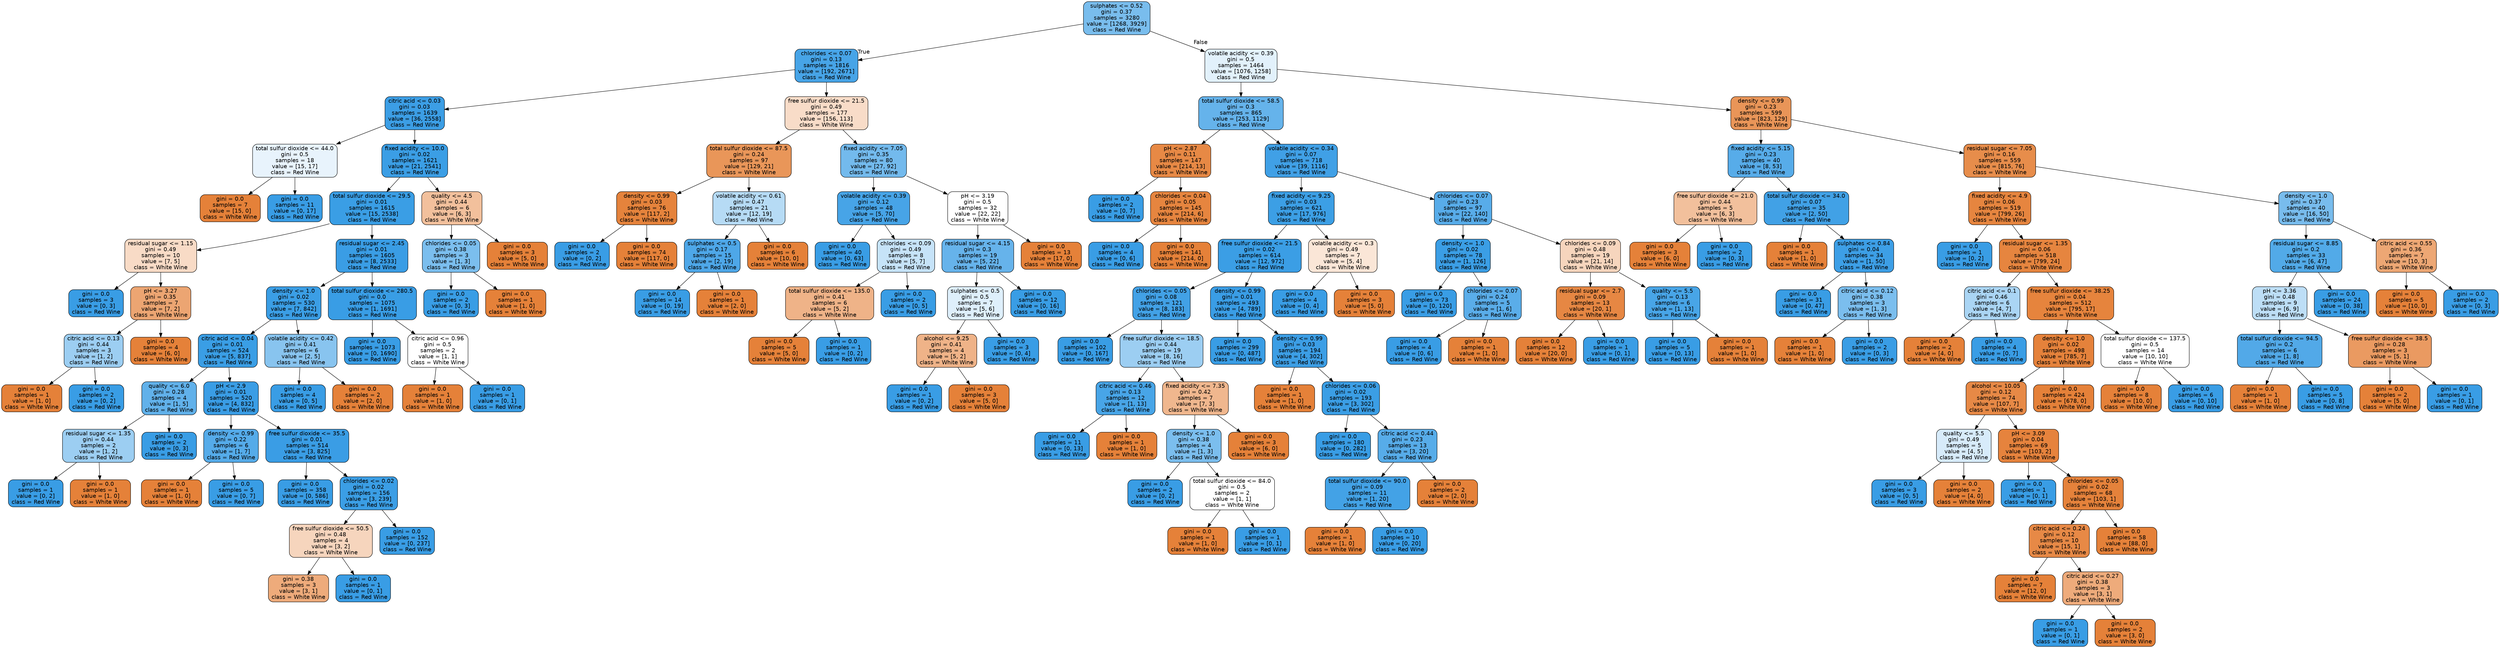 digraph Tree {
node [shape=box, style="filled, rounded", color="black", fontname="helvetica"] ;
edge [fontname="helvetica"] ;
0 [label="sulphates <= 0.52\ngini = 0.37\nsamples = 3280\nvalue = [1268, 3929]\nclass = Red Wine", fillcolor="#79bded"] ;
1 [label="chlorides <= 0.07\ngini = 0.13\nsamples = 1816\nvalue = [192, 2671]\nclass = Red Wine", fillcolor="#47a4e7"] ;
0 -> 1 [labeldistance=2.5, labelangle=45, headlabel="True"] ;
2 [label="citric acid <= 0.03\ngini = 0.03\nsamples = 1639\nvalue = [36, 2558]\nclass = Red Wine", fillcolor="#3c9ee5"] ;
1 -> 2 ;
3 [label="total sulfur dioxide <= 44.0\ngini = 0.5\nsamples = 18\nvalue = [15, 17]\nclass = Red Wine", fillcolor="#e8f3fc"] ;
2 -> 3 ;
4 [label="gini = 0.0\nsamples = 7\nvalue = [15, 0]\nclass = White Wine", fillcolor="#e58139"] ;
3 -> 4 ;
5 [label="gini = 0.0\nsamples = 11\nvalue = [0, 17]\nclass = Red Wine", fillcolor="#399de5"] ;
3 -> 5 ;
6 [label="fixed acidity <= 10.0\ngini = 0.02\nsamples = 1621\nvalue = [21, 2541]\nclass = Red Wine", fillcolor="#3b9ee5"] ;
2 -> 6 ;
7 [label="total sulfur dioxide <= 29.5\ngini = 0.01\nsamples = 1615\nvalue = [15, 2538]\nclass = Red Wine", fillcolor="#3a9ee5"] ;
6 -> 7 ;
8 [label="residual sugar <= 1.15\ngini = 0.49\nsamples = 10\nvalue = [7, 5]\nclass = White Wine", fillcolor="#f8dbc6"] ;
7 -> 8 ;
9 [label="gini = 0.0\nsamples = 3\nvalue = [0, 3]\nclass = Red Wine", fillcolor="#399de5"] ;
8 -> 9 ;
10 [label="pH <= 3.27\ngini = 0.35\nsamples = 7\nvalue = [7, 2]\nclass = White Wine", fillcolor="#eca572"] ;
8 -> 10 ;
11 [label="citric acid <= 0.13\ngini = 0.44\nsamples = 3\nvalue = [1, 2]\nclass = Red Wine", fillcolor="#9ccef2"] ;
10 -> 11 ;
12 [label="gini = 0.0\nsamples = 1\nvalue = [1, 0]\nclass = White Wine", fillcolor="#e58139"] ;
11 -> 12 ;
13 [label="gini = 0.0\nsamples = 2\nvalue = [0, 2]\nclass = Red Wine", fillcolor="#399de5"] ;
11 -> 13 ;
14 [label="gini = 0.0\nsamples = 4\nvalue = [6, 0]\nclass = White Wine", fillcolor="#e58139"] ;
10 -> 14 ;
15 [label="residual sugar <= 2.45\ngini = 0.01\nsamples = 1605\nvalue = [8, 2533]\nclass = Red Wine", fillcolor="#3a9de5"] ;
7 -> 15 ;
16 [label="density <= 1.0\ngini = 0.02\nsamples = 530\nvalue = [7, 842]\nclass = Red Wine", fillcolor="#3b9ee5"] ;
15 -> 16 ;
17 [label="citric acid <= 0.04\ngini = 0.01\nsamples = 524\nvalue = [5, 837]\nclass = Red Wine", fillcolor="#3a9ee5"] ;
16 -> 17 ;
18 [label="quality <= 6.0\ngini = 0.28\nsamples = 4\nvalue = [1, 5]\nclass = Red Wine", fillcolor="#61b1ea"] ;
17 -> 18 ;
19 [label="residual sugar <= 1.35\ngini = 0.44\nsamples = 2\nvalue = [1, 2]\nclass = Red Wine", fillcolor="#9ccef2"] ;
18 -> 19 ;
20 [label="gini = 0.0\nsamples = 1\nvalue = [0, 2]\nclass = Red Wine", fillcolor="#399de5"] ;
19 -> 20 ;
21 [label="gini = 0.0\nsamples = 1\nvalue = [1, 0]\nclass = White Wine", fillcolor="#e58139"] ;
19 -> 21 ;
22 [label="gini = 0.0\nsamples = 2\nvalue = [0, 3]\nclass = Red Wine", fillcolor="#399de5"] ;
18 -> 22 ;
23 [label="pH <= 2.9\ngini = 0.01\nsamples = 520\nvalue = [4, 832]\nclass = Red Wine", fillcolor="#3a9de5"] ;
17 -> 23 ;
24 [label="density <= 0.99\ngini = 0.22\nsamples = 6\nvalue = [1, 7]\nclass = Red Wine", fillcolor="#55abe9"] ;
23 -> 24 ;
25 [label="gini = 0.0\nsamples = 1\nvalue = [1, 0]\nclass = White Wine", fillcolor="#e58139"] ;
24 -> 25 ;
26 [label="gini = 0.0\nsamples = 5\nvalue = [0, 7]\nclass = Red Wine", fillcolor="#399de5"] ;
24 -> 26 ;
27 [label="free sulfur dioxide <= 35.5\ngini = 0.01\nsamples = 514\nvalue = [3, 825]\nclass = Red Wine", fillcolor="#3a9de5"] ;
23 -> 27 ;
28 [label="gini = 0.0\nsamples = 358\nvalue = [0, 586]\nclass = Red Wine", fillcolor="#399de5"] ;
27 -> 28 ;
29 [label="chlorides <= 0.02\ngini = 0.02\nsamples = 156\nvalue = [3, 239]\nclass = Red Wine", fillcolor="#3b9ee5"] ;
27 -> 29 ;
30 [label="free sulfur dioxide <= 50.5\ngini = 0.48\nsamples = 4\nvalue = [3, 2]\nclass = White Wine", fillcolor="#f6d5bd"] ;
29 -> 30 ;
31 [label="gini = 0.38\nsamples = 3\nvalue = [3, 1]\nclass = White Wine", fillcolor="#eeab7b"] ;
30 -> 31 ;
32 [label="gini = 0.0\nsamples = 1\nvalue = [0, 1]\nclass = Red Wine", fillcolor="#399de5"] ;
30 -> 32 ;
33 [label="gini = 0.0\nsamples = 152\nvalue = [0, 237]\nclass = Red Wine", fillcolor="#399de5"] ;
29 -> 33 ;
34 [label="volatile acidity <= 0.42\ngini = 0.41\nsamples = 6\nvalue = [2, 5]\nclass = Red Wine", fillcolor="#88c4ef"] ;
16 -> 34 ;
35 [label="gini = 0.0\nsamples = 4\nvalue = [0, 5]\nclass = Red Wine", fillcolor="#399de5"] ;
34 -> 35 ;
36 [label="gini = 0.0\nsamples = 2\nvalue = [2, 0]\nclass = White Wine", fillcolor="#e58139"] ;
34 -> 36 ;
37 [label="total sulfur dioxide <= 280.5\ngini = 0.0\nsamples = 1075\nvalue = [1, 1691]\nclass = Red Wine", fillcolor="#399de5"] ;
15 -> 37 ;
38 [label="gini = 0.0\nsamples = 1073\nvalue = [0, 1690]\nclass = Red Wine", fillcolor="#399de5"] ;
37 -> 38 ;
39 [label="citric acid <= 0.96\ngini = 0.5\nsamples = 2\nvalue = [1, 1]\nclass = White Wine", fillcolor="#ffffff"] ;
37 -> 39 ;
40 [label="gini = 0.0\nsamples = 1\nvalue = [1, 0]\nclass = White Wine", fillcolor="#e58139"] ;
39 -> 40 ;
41 [label="gini = 0.0\nsamples = 1\nvalue = [0, 1]\nclass = Red Wine", fillcolor="#399de5"] ;
39 -> 41 ;
42 [label="quality <= 4.5\ngini = 0.44\nsamples = 6\nvalue = [6, 3]\nclass = White Wine", fillcolor="#f2c09c"] ;
6 -> 42 ;
43 [label="chlorides <= 0.05\ngini = 0.38\nsamples = 3\nvalue = [1, 3]\nclass = Red Wine", fillcolor="#7bbeee"] ;
42 -> 43 ;
44 [label="gini = 0.0\nsamples = 2\nvalue = [0, 3]\nclass = Red Wine", fillcolor="#399de5"] ;
43 -> 44 ;
45 [label="gini = 0.0\nsamples = 1\nvalue = [1, 0]\nclass = White Wine", fillcolor="#e58139"] ;
43 -> 45 ;
46 [label="gini = 0.0\nsamples = 3\nvalue = [5, 0]\nclass = White Wine", fillcolor="#e58139"] ;
42 -> 46 ;
47 [label="free sulfur dioxide <= 21.5\ngini = 0.49\nsamples = 177\nvalue = [156, 113]\nclass = White Wine", fillcolor="#f8dcc8"] ;
1 -> 47 ;
48 [label="total sulfur dioxide <= 87.5\ngini = 0.24\nsamples = 97\nvalue = [129, 21]\nclass = White Wine", fillcolor="#e99659"] ;
47 -> 48 ;
49 [label="density <= 0.99\ngini = 0.03\nsamples = 76\nvalue = [117, 2]\nclass = White Wine", fillcolor="#e5833c"] ;
48 -> 49 ;
50 [label="gini = 0.0\nsamples = 2\nvalue = [0, 2]\nclass = Red Wine", fillcolor="#399de5"] ;
49 -> 50 ;
51 [label="gini = 0.0\nsamples = 74\nvalue = [117, 0]\nclass = White Wine", fillcolor="#e58139"] ;
49 -> 51 ;
52 [label="volatile acidity <= 0.61\ngini = 0.47\nsamples = 21\nvalue = [12, 19]\nclass = Red Wine", fillcolor="#b6dbf5"] ;
48 -> 52 ;
53 [label="sulphates <= 0.5\ngini = 0.17\nsamples = 15\nvalue = [2, 19]\nclass = Red Wine", fillcolor="#4ea7e8"] ;
52 -> 53 ;
54 [label="gini = 0.0\nsamples = 14\nvalue = [0, 19]\nclass = Red Wine", fillcolor="#399de5"] ;
53 -> 54 ;
55 [label="gini = 0.0\nsamples = 1\nvalue = [2, 0]\nclass = White Wine", fillcolor="#e58139"] ;
53 -> 55 ;
56 [label="gini = 0.0\nsamples = 6\nvalue = [10, 0]\nclass = White Wine", fillcolor="#e58139"] ;
52 -> 56 ;
57 [label="fixed acidity <= 7.05\ngini = 0.35\nsamples = 80\nvalue = [27, 92]\nclass = Red Wine", fillcolor="#73baed"] ;
47 -> 57 ;
58 [label="volatile acidity <= 0.39\ngini = 0.12\nsamples = 48\nvalue = [5, 70]\nclass = Red Wine", fillcolor="#47a4e7"] ;
57 -> 58 ;
59 [label="gini = 0.0\nsamples = 40\nvalue = [0, 63]\nclass = Red Wine", fillcolor="#399de5"] ;
58 -> 59 ;
60 [label="chlorides <= 0.09\ngini = 0.49\nsamples = 8\nvalue = [5, 7]\nclass = Red Wine", fillcolor="#c6e3f8"] ;
58 -> 60 ;
61 [label="total sulfur dioxide <= 135.0\ngini = 0.41\nsamples = 6\nvalue = [5, 2]\nclass = White Wine", fillcolor="#efb388"] ;
60 -> 61 ;
62 [label="gini = 0.0\nsamples = 5\nvalue = [5, 0]\nclass = White Wine", fillcolor="#e58139"] ;
61 -> 62 ;
63 [label="gini = 0.0\nsamples = 1\nvalue = [0, 2]\nclass = Red Wine", fillcolor="#399de5"] ;
61 -> 63 ;
64 [label="gini = 0.0\nsamples = 2\nvalue = [0, 5]\nclass = Red Wine", fillcolor="#399de5"] ;
60 -> 64 ;
65 [label="pH <= 3.19\ngini = 0.5\nsamples = 32\nvalue = [22, 22]\nclass = White Wine", fillcolor="#ffffff"] ;
57 -> 65 ;
66 [label="residual sugar <= 4.15\ngini = 0.3\nsamples = 19\nvalue = [5, 22]\nclass = Red Wine", fillcolor="#66b3eb"] ;
65 -> 66 ;
67 [label="sulphates <= 0.5\ngini = 0.5\nsamples = 7\nvalue = [5, 6]\nclass = Red Wine", fillcolor="#deeffb"] ;
66 -> 67 ;
68 [label="alcohol <= 9.25\ngini = 0.41\nsamples = 4\nvalue = [5, 2]\nclass = White Wine", fillcolor="#efb388"] ;
67 -> 68 ;
69 [label="gini = 0.0\nsamples = 1\nvalue = [0, 2]\nclass = Red Wine", fillcolor="#399de5"] ;
68 -> 69 ;
70 [label="gini = 0.0\nsamples = 3\nvalue = [5, 0]\nclass = White Wine", fillcolor="#e58139"] ;
68 -> 70 ;
71 [label="gini = 0.0\nsamples = 3\nvalue = [0, 4]\nclass = Red Wine", fillcolor="#399de5"] ;
67 -> 71 ;
72 [label="gini = 0.0\nsamples = 12\nvalue = [0, 16]\nclass = Red Wine", fillcolor="#399de5"] ;
66 -> 72 ;
73 [label="gini = 0.0\nsamples = 13\nvalue = [17, 0]\nclass = White Wine", fillcolor="#e58139"] ;
65 -> 73 ;
74 [label="volatile acidity <= 0.39\ngini = 0.5\nsamples = 1464\nvalue = [1076, 1258]\nclass = Red Wine", fillcolor="#e2f1fb"] ;
0 -> 74 [labeldistance=2.5, labelangle=-45, headlabel="False"] ;
75 [label="total sulfur dioxide <= 58.5\ngini = 0.3\nsamples = 865\nvalue = [253, 1129]\nclass = Red Wine", fillcolor="#65b3eb"] ;
74 -> 75 ;
76 [label="pH <= 2.87\ngini = 0.11\nsamples = 147\nvalue = [214, 13]\nclass = White Wine", fillcolor="#e78945"] ;
75 -> 76 ;
77 [label="gini = 0.0\nsamples = 2\nvalue = [0, 7]\nclass = Red Wine", fillcolor="#399de5"] ;
76 -> 77 ;
78 [label="chlorides <= 0.04\ngini = 0.05\nsamples = 145\nvalue = [214, 6]\nclass = White Wine", fillcolor="#e6853f"] ;
76 -> 78 ;
79 [label="gini = 0.0\nsamples = 4\nvalue = [0, 6]\nclass = Red Wine", fillcolor="#399de5"] ;
78 -> 79 ;
80 [label="gini = 0.0\nsamples = 141\nvalue = [214, 0]\nclass = White Wine", fillcolor="#e58139"] ;
78 -> 80 ;
81 [label="volatile acidity <= 0.34\ngini = 0.07\nsamples = 718\nvalue = [39, 1116]\nclass = Red Wine", fillcolor="#40a0e6"] ;
75 -> 81 ;
82 [label="fixed acidity <= 9.25\ngini = 0.03\nsamples = 621\nvalue = [17, 976]\nclass = Red Wine", fillcolor="#3c9fe5"] ;
81 -> 82 ;
83 [label="free sulfur dioxide <= 21.5\ngini = 0.02\nsamples = 614\nvalue = [12, 972]\nclass = Red Wine", fillcolor="#3b9ee5"] ;
82 -> 83 ;
84 [label="chlorides <= 0.05\ngini = 0.08\nsamples = 121\nvalue = [8, 183]\nclass = Red Wine", fillcolor="#42a1e6"] ;
83 -> 84 ;
85 [label="gini = 0.0\nsamples = 102\nvalue = [0, 167]\nclass = Red Wine", fillcolor="#399de5"] ;
84 -> 85 ;
86 [label="free sulfur dioxide <= 18.5\ngini = 0.44\nsamples = 19\nvalue = [8, 16]\nclass = Red Wine", fillcolor="#9ccef2"] ;
84 -> 86 ;
87 [label="citric acid <= 0.46\ngini = 0.13\nsamples = 12\nvalue = [1, 13]\nclass = Red Wine", fillcolor="#48a5e7"] ;
86 -> 87 ;
88 [label="gini = 0.0\nsamples = 11\nvalue = [0, 13]\nclass = Red Wine", fillcolor="#399de5"] ;
87 -> 88 ;
89 [label="gini = 0.0\nsamples = 1\nvalue = [1, 0]\nclass = White Wine", fillcolor="#e58139"] ;
87 -> 89 ;
90 [label="fixed acidity <= 7.35\ngini = 0.42\nsamples = 7\nvalue = [7, 3]\nclass = White Wine", fillcolor="#f0b78e"] ;
86 -> 90 ;
91 [label="density <= 1.0\ngini = 0.38\nsamples = 4\nvalue = [1, 3]\nclass = Red Wine", fillcolor="#7bbeee"] ;
90 -> 91 ;
92 [label="gini = 0.0\nsamples = 2\nvalue = [0, 2]\nclass = Red Wine", fillcolor="#399de5"] ;
91 -> 92 ;
93 [label="total sulfur dioxide <= 84.0\ngini = 0.5\nsamples = 2\nvalue = [1, 1]\nclass = White Wine", fillcolor="#ffffff"] ;
91 -> 93 ;
94 [label="gini = 0.0\nsamples = 1\nvalue = [1, 0]\nclass = White Wine", fillcolor="#e58139"] ;
93 -> 94 ;
95 [label="gini = 0.0\nsamples = 1\nvalue = [0, 1]\nclass = Red Wine", fillcolor="#399de5"] ;
93 -> 95 ;
96 [label="gini = 0.0\nsamples = 3\nvalue = [6, 0]\nclass = White Wine", fillcolor="#e58139"] ;
90 -> 96 ;
97 [label="density <= 0.99\ngini = 0.01\nsamples = 493\nvalue = [4, 789]\nclass = Red Wine", fillcolor="#3a9de5"] ;
83 -> 97 ;
98 [label="gini = 0.0\nsamples = 299\nvalue = [0, 487]\nclass = Red Wine", fillcolor="#399de5"] ;
97 -> 98 ;
99 [label="density <= 0.99\ngini = 0.03\nsamples = 194\nvalue = [4, 302]\nclass = Red Wine", fillcolor="#3c9ee5"] ;
97 -> 99 ;
100 [label="gini = 0.0\nsamples = 1\nvalue = [1, 0]\nclass = White Wine", fillcolor="#e58139"] ;
99 -> 100 ;
101 [label="chlorides <= 0.06\ngini = 0.02\nsamples = 193\nvalue = [3, 302]\nclass = Red Wine", fillcolor="#3b9ee5"] ;
99 -> 101 ;
102 [label="gini = 0.0\nsamples = 180\nvalue = [0, 282]\nclass = Red Wine", fillcolor="#399de5"] ;
101 -> 102 ;
103 [label="citric acid <= 0.44\ngini = 0.23\nsamples = 13\nvalue = [3, 20]\nclass = Red Wine", fillcolor="#57ace9"] ;
101 -> 103 ;
104 [label="total sulfur dioxide <= 90.0\ngini = 0.09\nsamples = 11\nvalue = [1, 20]\nclass = Red Wine", fillcolor="#43a2e6"] ;
103 -> 104 ;
105 [label="gini = 0.0\nsamples = 1\nvalue = [1, 0]\nclass = White Wine", fillcolor="#e58139"] ;
104 -> 105 ;
106 [label="gini = 0.0\nsamples = 10\nvalue = [0, 20]\nclass = Red Wine", fillcolor="#399de5"] ;
104 -> 106 ;
107 [label="gini = 0.0\nsamples = 2\nvalue = [2, 0]\nclass = White Wine", fillcolor="#e58139"] ;
103 -> 107 ;
108 [label="volatile acidity <= 0.3\ngini = 0.49\nsamples = 7\nvalue = [5, 4]\nclass = White Wine", fillcolor="#fae6d7"] ;
82 -> 108 ;
109 [label="gini = 0.0\nsamples = 4\nvalue = [0, 4]\nclass = Red Wine", fillcolor="#399de5"] ;
108 -> 109 ;
110 [label="gini = 0.0\nsamples = 3\nvalue = [5, 0]\nclass = White Wine", fillcolor="#e58139"] ;
108 -> 110 ;
111 [label="chlorides <= 0.07\ngini = 0.23\nsamples = 97\nvalue = [22, 140]\nclass = Red Wine", fillcolor="#58ace9"] ;
81 -> 111 ;
112 [label="density <= 1.0\ngini = 0.02\nsamples = 78\nvalue = [1, 126]\nclass = Red Wine", fillcolor="#3b9ee5"] ;
111 -> 112 ;
113 [label="gini = 0.0\nsamples = 73\nvalue = [0, 120]\nclass = Red Wine", fillcolor="#399de5"] ;
112 -> 113 ;
114 [label="chlorides <= 0.07\ngini = 0.24\nsamples = 5\nvalue = [1, 6]\nclass = Red Wine", fillcolor="#5aade9"] ;
112 -> 114 ;
115 [label="gini = 0.0\nsamples = 4\nvalue = [0, 6]\nclass = Red Wine", fillcolor="#399de5"] ;
114 -> 115 ;
116 [label="gini = 0.0\nsamples = 1\nvalue = [1, 0]\nclass = White Wine", fillcolor="#e58139"] ;
114 -> 116 ;
117 [label="chlorides <= 0.09\ngini = 0.48\nsamples = 19\nvalue = [21, 14]\nclass = White Wine", fillcolor="#f6d5bd"] ;
111 -> 117 ;
118 [label="residual sugar <= 2.7\ngini = 0.09\nsamples = 13\nvalue = [20, 1]\nclass = White Wine", fillcolor="#e68743"] ;
117 -> 118 ;
119 [label="gini = 0.0\nsamples = 12\nvalue = [20, 0]\nclass = White Wine", fillcolor="#e58139"] ;
118 -> 119 ;
120 [label="gini = 0.0\nsamples = 1\nvalue = [0, 1]\nclass = Red Wine", fillcolor="#399de5"] ;
118 -> 120 ;
121 [label="quality <= 5.5\ngini = 0.13\nsamples = 6\nvalue = [1, 13]\nclass = Red Wine", fillcolor="#48a5e7"] ;
117 -> 121 ;
122 [label="gini = 0.0\nsamples = 5\nvalue = [0, 13]\nclass = Red Wine", fillcolor="#399de5"] ;
121 -> 122 ;
123 [label="gini = 0.0\nsamples = 1\nvalue = [1, 0]\nclass = White Wine", fillcolor="#e58139"] ;
121 -> 123 ;
124 [label="density <= 0.99\ngini = 0.23\nsamples = 599\nvalue = [823, 129]\nclass = White Wine", fillcolor="#e99558"] ;
74 -> 124 ;
125 [label="fixed acidity <= 5.15\ngini = 0.23\nsamples = 40\nvalue = [8, 53]\nclass = Red Wine", fillcolor="#57ace9"] ;
124 -> 125 ;
126 [label="free sulfur dioxide <= 21.0\ngini = 0.44\nsamples = 5\nvalue = [6, 3]\nclass = White Wine", fillcolor="#f2c09c"] ;
125 -> 126 ;
127 [label="gini = 0.0\nsamples = 3\nvalue = [6, 0]\nclass = White Wine", fillcolor="#e58139"] ;
126 -> 127 ;
128 [label="gini = 0.0\nsamples = 2\nvalue = [0, 3]\nclass = Red Wine", fillcolor="#399de5"] ;
126 -> 128 ;
129 [label="total sulfur dioxide <= 34.0\ngini = 0.07\nsamples = 35\nvalue = [2, 50]\nclass = Red Wine", fillcolor="#41a1e6"] ;
125 -> 129 ;
130 [label="gini = 0.0\nsamples = 1\nvalue = [1, 0]\nclass = White Wine", fillcolor="#e58139"] ;
129 -> 130 ;
131 [label="sulphates <= 0.84\ngini = 0.04\nsamples = 34\nvalue = [1, 50]\nclass = Red Wine", fillcolor="#3d9fe6"] ;
129 -> 131 ;
132 [label="gini = 0.0\nsamples = 31\nvalue = [0, 47]\nclass = Red Wine", fillcolor="#399de5"] ;
131 -> 132 ;
133 [label="citric acid <= 0.12\ngini = 0.38\nsamples = 3\nvalue = [1, 3]\nclass = Red Wine", fillcolor="#7bbeee"] ;
131 -> 133 ;
134 [label="gini = 0.0\nsamples = 1\nvalue = [1, 0]\nclass = White Wine", fillcolor="#e58139"] ;
133 -> 134 ;
135 [label="gini = 0.0\nsamples = 2\nvalue = [0, 3]\nclass = Red Wine", fillcolor="#399de5"] ;
133 -> 135 ;
136 [label="residual sugar <= 7.05\ngini = 0.16\nsamples = 559\nvalue = [815, 76]\nclass = White Wine", fillcolor="#e78d4b"] ;
124 -> 136 ;
137 [label="fixed acidity <= 4.9\ngini = 0.06\nsamples = 519\nvalue = [799, 26]\nclass = White Wine", fillcolor="#e6853f"] ;
136 -> 137 ;
138 [label="gini = 0.0\nsamples = 1\nvalue = [0, 2]\nclass = Red Wine", fillcolor="#399de5"] ;
137 -> 138 ;
139 [label="residual sugar <= 1.35\ngini = 0.06\nsamples = 518\nvalue = [799, 24]\nclass = White Wine", fillcolor="#e6853f"] ;
137 -> 139 ;
140 [label="citric acid <= 0.1\ngini = 0.46\nsamples = 6\nvalue = [4, 7]\nclass = Red Wine", fillcolor="#aad5f4"] ;
139 -> 140 ;
141 [label="gini = 0.0\nsamples = 2\nvalue = [4, 0]\nclass = White Wine", fillcolor="#e58139"] ;
140 -> 141 ;
142 [label="gini = 0.0\nsamples = 4\nvalue = [0, 7]\nclass = Red Wine", fillcolor="#399de5"] ;
140 -> 142 ;
143 [label="free sulfur dioxide <= 38.25\ngini = 0.04\nsamples = 512\nvalue = [795, 17]\nclass = White Wine", fillcolor="#e6843d"] ;
139 -> 143 ;
144 [label="density <= 1.0\ngini = 0.02\nsamples = 498\nvalue = [785, 7]\nclass = White Wine", fillcolor="#e5823b"] ;
143 -> 144 ;
145 [label="alcohol <= 10.05\ngini = 0.12\nsamples = 74\nvalue = [107, 7]\nclass = White Wine", fillcolor="#e78946"] ;
144 -> 145 ;
146 [label="quality <= 5.5\ngini = 0.49\nsamples = 5\nvalue = [4, 5]\nclass = Red Wine", fillcolor="#d7ebfa"] ;
145 -> 146 ;
147 [label="gini = 0.0\nsamples = 3\nvalue = [0, 5]\nclass = Red Wine", fillcolor="#399de5"] ;
146 -> 147 ;
148 [label="gini = 0.0\nsamples = 2\nvalue = [4, 0]\nclass = White Wine", fillcolor="#e58139"] ;
146 -> 148 ;
149 [label="pH <= 3.09\ngini = 0.04\nsamples = 69\nvalue = [103, 2]\nclass = White Wine", fillcolor="#e6833d"] ;
145 -> 149 ;
150 [label="gini = 0.0\nsamples = 1\nvalue = [0, 1]\nclass = Red Wine", fillcolor="#399de5"] ;
149 -> 150 ;
151 [label="chlorides <= 0.05\ngini = 0.02\nsamples = 68\nvalue = [103, 1]\nclass = White Wine", fillcolor="#e5823b"] ;
149 -> 151 ;
152 [label="citric acid <= 0.24\ngini = 0.12\nsamples = 10\nvalue = [15, 1]\nclass = White Wine", fillcolor="#e78946"] ;
151 -> 152 ;
153 [label="gini = 0.0\nsamples = 7\nvalue = [12, 0]\nclass = White Wine", fillcolor="#e58139"] ;
152 -> 153 ;
154 [label="citric acid <= 0.27\ngini = 0.38\nsamples = 3\nvalue = [3, 1]\nclass = White Wine", fillcolor="#eeab7b"] ;
152 -> 154 ;
155 [label="gini = 0.0\nsamples = 1\nvalue = [0, 1]\nclass = Red Wine", fillcolor="#399de5"] ;
154 -> 155 ;
156 [label="gini = 0.0\nsamples = 2\nvalue = [3, 0]\nclass = White Wine", fillcolor="#e58139"] ;
154 -> 156 ;
157 [label="gini = 0.0\nsamples = 58\nvalue = [88, 0]\nclass = White Wine", fillcolor="#e58139"] ;
151 -> 157 ;
158 [label="gini = 0.0\nsamples = 424\nvalue = [678, 0]\nclass = White Wine", fillcolor="#e58139"] ;
144 -> 158 ;
159 [label="total sulfur dioxide <= 137.5\ngini = 0.5\nsamples = 14\nvalue = [10, 10]\nclass = White Wine", fillcolor="#ffffff"] ;
143 -> 159 ;
160 [label="gini = 0.0\nsamples = 8\nvalue = [10, 0]\nclass = White Wine", fillcolor="#e58139"] ;
159 -> 160 ;
161 [label="gini = 0.0\nsamples = 6\nvalue = [0, 10]\nclass = Red Wine", fillcolor="#399de5"] ;
159 -> 161 ;
162 [label="density <= 1.0\ngini = 0.37\nsamples = 40\nvalue = [16, 50]\nclass = Red Wine", fillcolor="#78bced"] ;
136 -> 162 ;
163 [label="residual sugar <= 8.85\ngini = 0.2\nsamples = 33\nvalue = [6, 47]\nclass = Red Wine", fillcolor="#52aae8"] ;
162 -> 163 ;
164 [label="pH <= 3.36\ngini = 0.48\nsamples = 9\nvalue = [6, 9]\nclass = Red Wine", fillcolor="#bddef6"] ;
163 -> 164 ;
165 [label="total sulfur dioxide <= 94.5\ngini = 0.2\nsamples = 6\nvalue = [1, 8]\nclass = Red Wine", fillcolor="#52a9e8"] ;
164 -> 165 ;
166 [label="gini = 0.0\nsamples = 1\nvalue = [1, 0]\nclass = White Wine", fillcolor="#e58139"] ;
165 -> 166 ;
167 [label="gini = 0.0\nsamples = 5\nvalue = [0, 8]\nclass = Red Wine", fillcolor="#399de5"] ;
165 -> 167 ;
168 [label="free sulfur dioxide <= 38.5\ngini = 0.28\nsamples = 3\nvalue = [5, 1]\nclass = White Wine", fillcolor="#ea9a61"] ;
164 -> 168 ;
169 [label="gini = 0.0\nsamples = 2\nvalue = [5, 0]\nclass = White Wine", fillcolor="#e58139"] ;
168 -> 169 ;
170 [label="gini = 0.0\nsamples = 1\nvalue = [0, 1]\nclass = Red Wine", fillcolor="#399de5"] ;
168 -> 170 ;
171 [label="gini = 0.0\nsamples = 24\nvalue = [0, 38]\nclass = Red Wine", fillcolor="#399de5"] ;
163 -> 171 ;
172 [label="citric acid <= 0.55\ngini = 0.36\nsamples = 7\nvalue = [10, 3]\nclass = White Wine", fillcolor="#eda774"] ;
162 -> 172 ;
173 [label="gini = 0.0\nsamples = 5\nvalue = [10, 0]\nclass = White Wine", fillcolor="#e58139"] ;
172 -> 173 ;
174 [label="gini = 0.0\nsamples = 2\nvalue = [0, 3]\nclass = Red Wine", fillcolor="#399de5"] ;
172 -> 174 ;
}